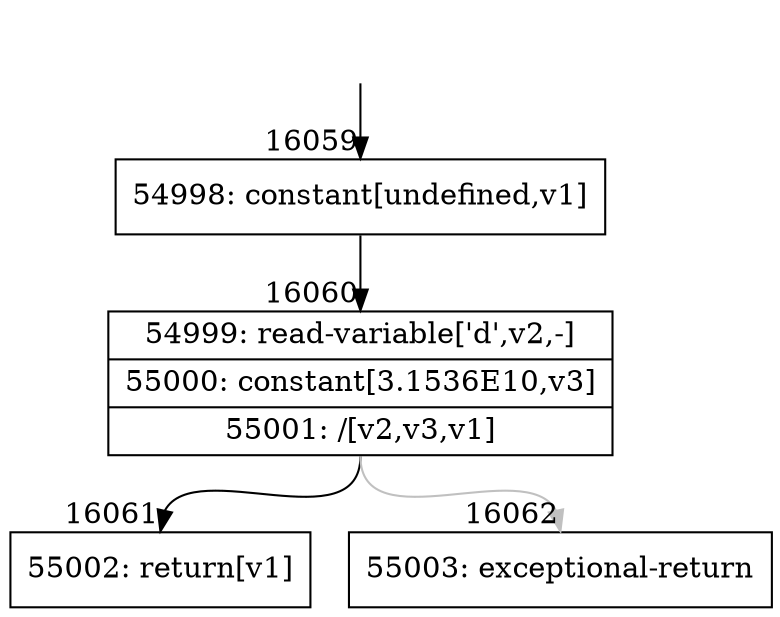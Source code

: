 digraph {
rankdir="TD"
BB_entry1478[shape=none,label=""];
BB_entry1478 -> BB16059 [tailport=s, headport=n, headlabel="    16059"]
BB16059 [shape=record label="{54998: constant[undefined,v1]}" ] 
BB16059 -> BB16060 [tailport=s, headport=n, headlabel="      16060"]
BB16060 [shape=record label="{54999: read-variable['d',v2,-]|55000: constant[3.1536E10,v3]|55001: /[v2,v3,v1]}" ] 
BB16060 -> BB16061 [tailport=s, headport=n, headlabel="      16061"]
BB16060 -> BB16062 [tailport=s, headport=n, color=gray, headlabel="      16062"]
BB16061 [shape=record label="{55002: return[v1]}" ] 
BB16062 [shape=record label="{55003: exceptional-return}" ] 
//#$~ 9394
}
